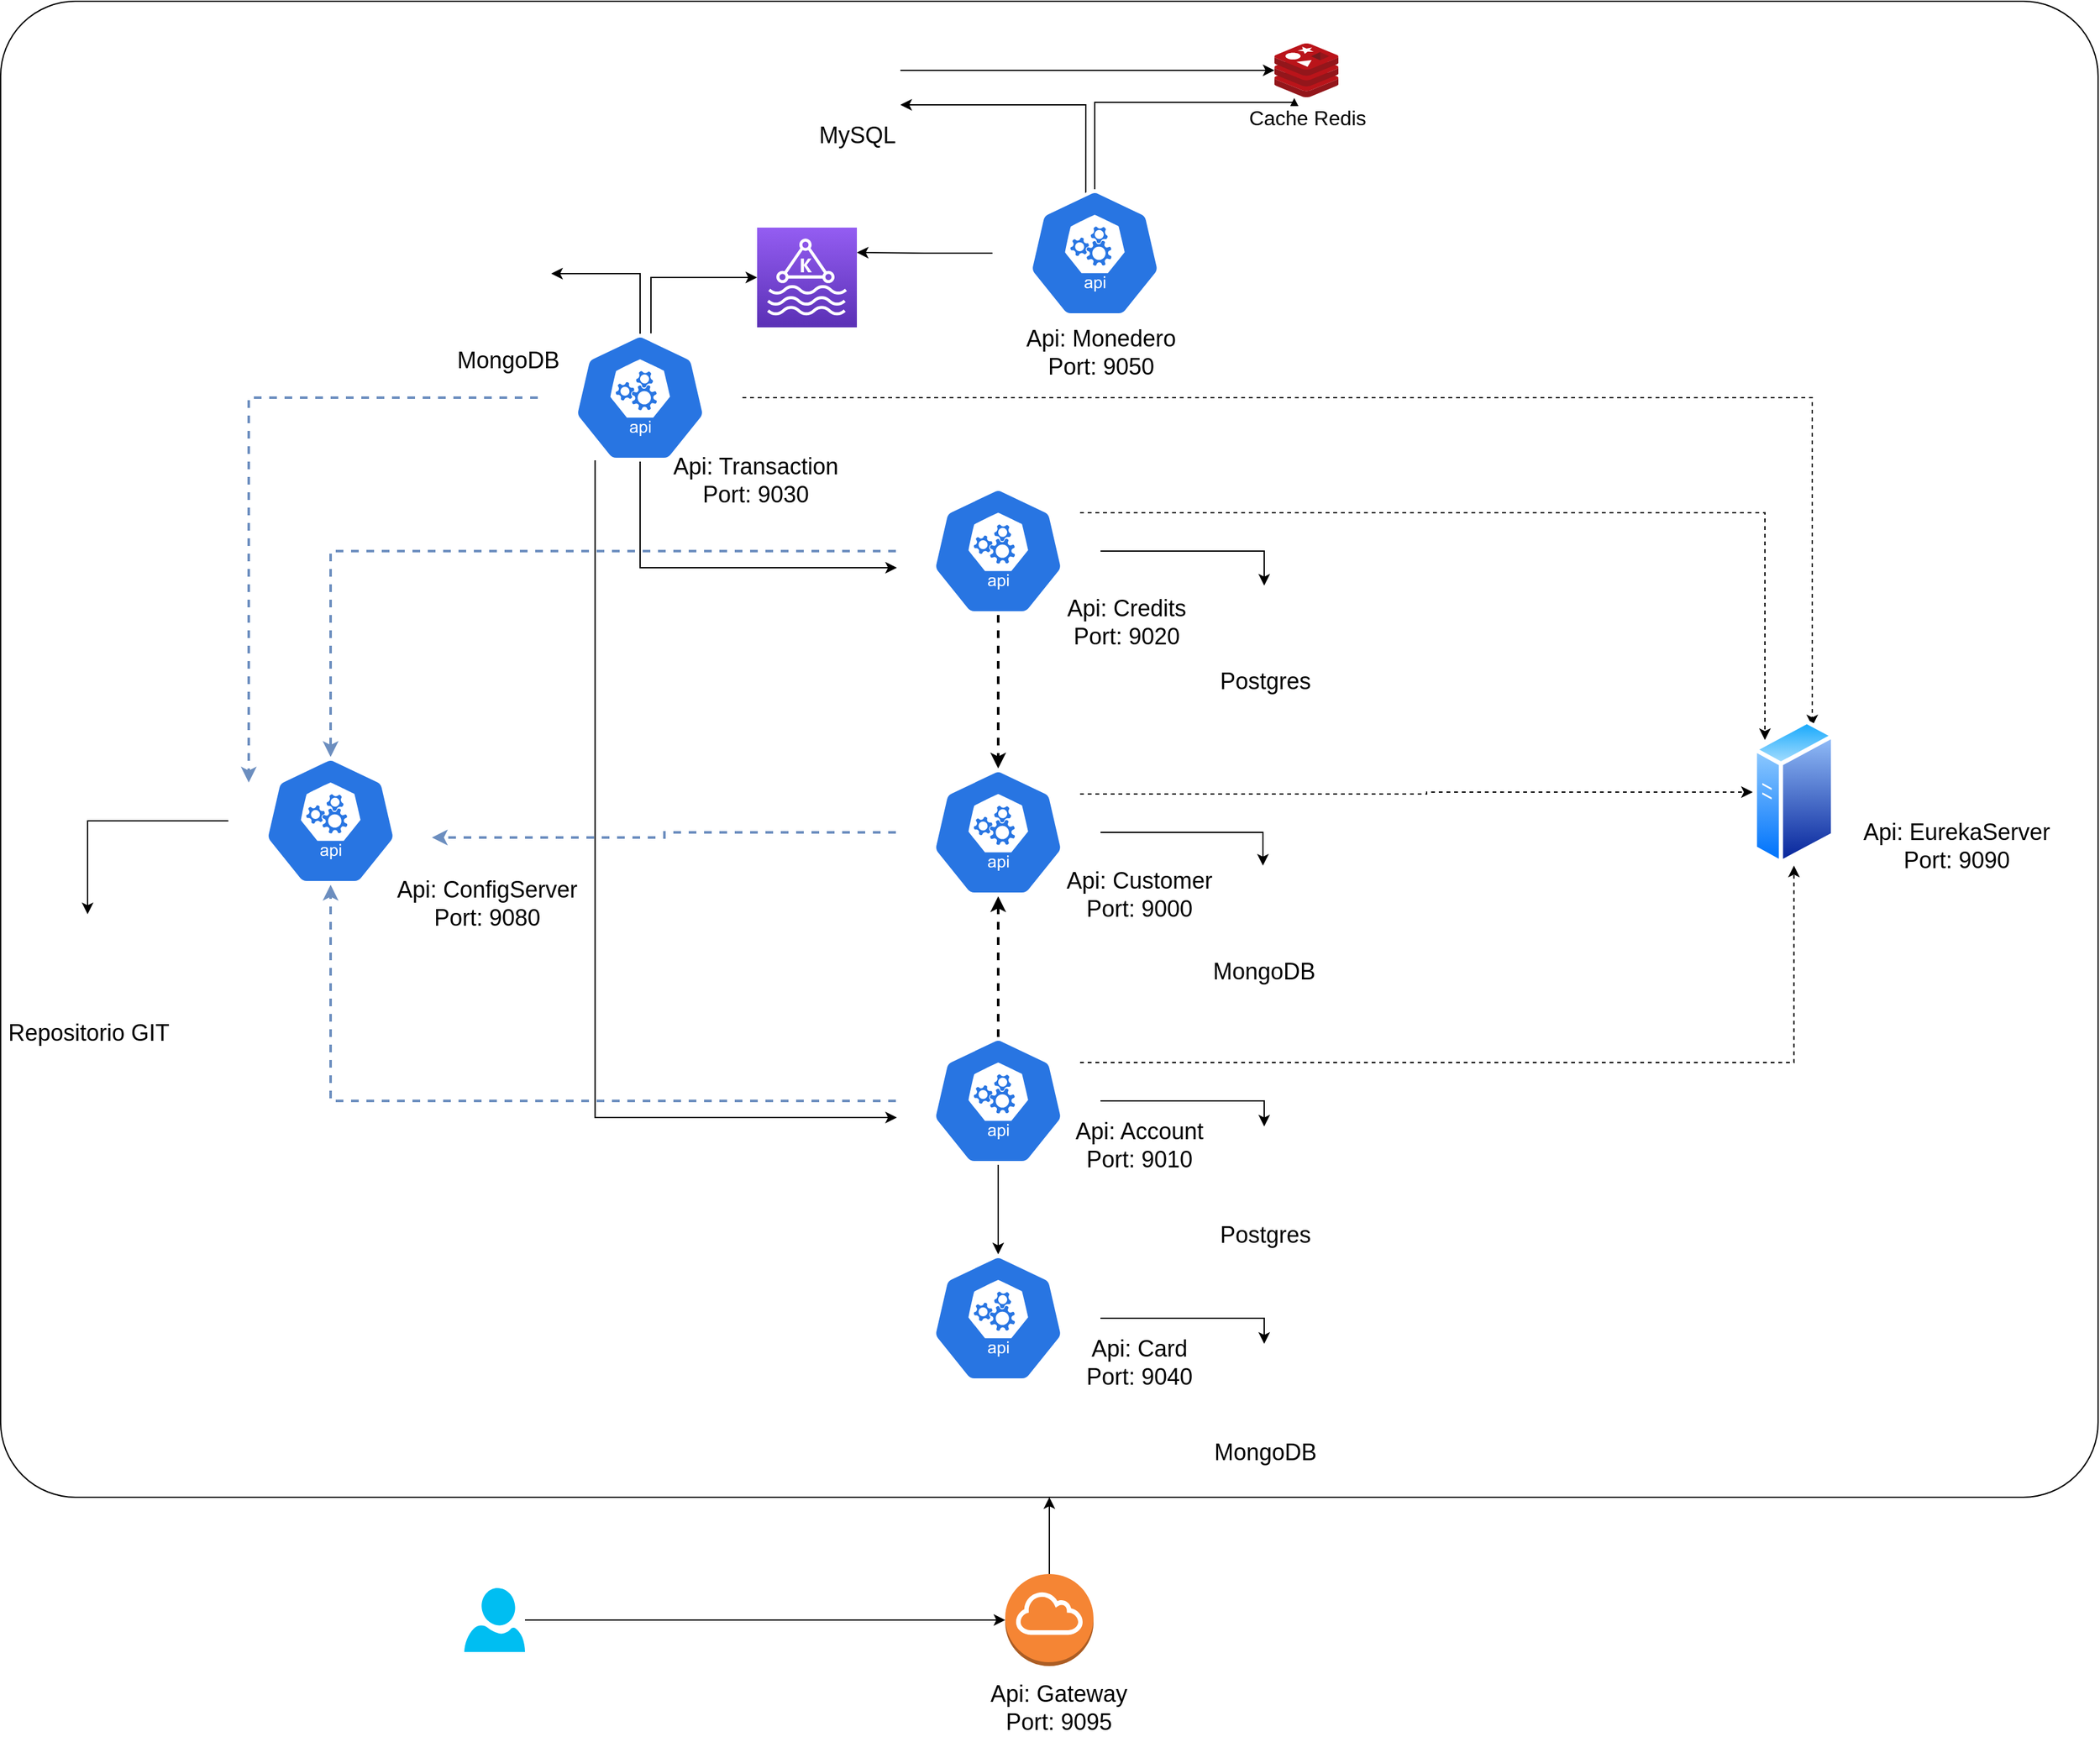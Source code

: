 <mxfile version="20.3.0" type="device" pages="2"><diagram name="Page-1" id="e3a06f82-3646-2815-327d-82caf3d4e204"><mxGraphModel dx="1922" dy="2219" grid="0" gridSize="10" guides="1" tooltips="1" connect="1" arrows="1" fold="1" page="1" pageScale="1.5" pageWidth="1169" pageHeight="826" background="none" math="0" shadow="0"><root><mxCell id="0" style=";html=1;"/><mxCell id="1" style=";html=1;" parent="0"/><mxCell id="uEugJP3mROyl1svzty02-6" value="" style="rounded=1;whiteSpace=wrap;html=1;arcSize=5;" parent="1" vertex="1"><mxGeometry x="51.5" y="-160" width="1640" height="1170" as="geometry"/></mxCell><mxCell id="dN-wXDbTbQcWqet0-IBB-1" value="&lt;font style=&quot;font-size: 18px;&quot;&gt;MongoDB&lt;/font&gt;" style="shape=image;html=1;verticalAlign=top;verticalLabelPosition=bottom;labelBackgroundColor=#ffffff;imageAspect=0;aspect=fixed;image=https://cdn4.iconfinder.com/data/icons/Primo_Icons/PNG/128x128/database_active.png" parent="1" vertex="1"><mxGeometry x="1005.5" y="516" width="66" height="66" as="geometry"/></mxCell><mxCell id="dN-wXDbTbQcWqet0-IBB-2" value="&lt;font style=&quot;font-size: 18px;&quot;&gt;Postgres&lt;/font&gt;" style="shape=image;html=1;verticalAlign=top;verticalLabelPosition=bottom;labelBackgroundColor=#ffffff;imageAspect=0;aspect=fixed;image=https://cdn4.iconfinder.com/data/icons/Primo_Icons/PNG/128x128/database_active.png" parent="1" vertex="1"><mxGeometry x="1005.5" y="720" width="68" height="68" as="geometry"/></mxCell><mxCell id="dN-wXDbTbQcWqet0-IBB-4" style="edgeStyle=orthogonalEdgeStyle;rounded=0;orthogonalLoop=1;jettySize=auto;html=1;entryX=0.5;entryY=0;entryDx=0;entryDy=0;" parent="1" source="dN-wXDbTbQcWqet0-IBB-3" target="dN-wXDbTbQcWqet0-IBB-1" edge="1"><mxGeometry relative="1" as="geometry"/></mxCell><mxCell id="qxqco0_UDsjfnpBZdCfZ-5" style="edgeStyle=orthogonalEdgeStyle;rounded=0;orthogonalLoop=1;jettySize=auto;html=1;entryX=0;entryY=0.5;entryDx=0;entryDy=0;exitX=0.9;exitY=0.2;exitDx=0;exitDy=0;exitPerimeter=0;dashed=1;" parent="1" source="dN-wXDbTbQcWqet0-IBB-3" target="qxqco0_UDsjfnpBZdCfZ-1" edge="1"><mxGeometry relative="1" as="geometry"/></mxCell><mxCell id="qxqco0_UDsjfnpBZdCfZ-10" style="edgeStyle=orthogonalEdgeStyle;rounded=0;orthogonalLoop=1;jettySize=auto;html=1;entryX=0.995;entryY=0.63;entryDx=0;entryDy=0;entryPerimeter=0;dashed=1;fillColor=#dae8fc;strokeColor=#6c8ebf;endSize=6;strokeWidth=2;" parent="1" source="dN-wXDbTbQcWqet0-IBB-3" target="qxqco0_UDsjfnpBZdCfZ-8" edge="1"><mxGeometry relative="1" as="geometry"/></mxCell><mxCell id="dN-wXDbTbQcWqet0-IBB-3" value="" style="sketch=0;html=1;dashed=0;whitespace=wrap;fillColor=#2875E2;strokeColor=#ffffff;points=[[0.005,0.63,0],[0.1,0.2,0],[0.9,0.2,0],[0.5,0,0],[0.995,0.63,0],[0.72,0.99,0],[0.5,1,0],[0.28,0.99,0]];shape=mxgraph.kubernetes.icon;prIcon=api" parent="1" vertex="1"><mxGeometry x="751.5" y="440" width="160" height="100" as="geometry"/></mxCell><mxCell id="6RL3uAQKzp40tsSBI6cF-1" value="&lt;font style=&quot;font-size: 18px;&quot;&gt;Api: Customer&lt;br&gt;Port: 9000&lt;/font&gt;" style="text;html=1;strokeColor=none;fillColor=none;align=center;verticalAlign=middle;whiteSpace=wrap;rounded=0;" parent="1" vertex="1"><mxGeometry x="881.5" y="524" width="120" height="30" as="geometry"/></mxCell><mxCell id="6RL3uAQKzp40tsSBI6cF-4" style="edgeStyle=orthogonalEdgeStyle;rounded=0;orthogonalLoop=1;jettySize=auto;html=1;entryX=0.5;entryY=0;entryDx=0;entryDy=0;" parent="1" source="6RL3uAQKzp40tsSBI6cF-2" target="dN-wXDbTbQcWqet0-IBB-2" edge="1"><mxGeometry relative="1" as="geometry"/></mxCell><mxCell id="qxqco0_UDsjfnpBZdCfZ-3" style="edgeStyle=orthogonalEdgeStyle;rounded=0;orthogonalLoop=1;jettySize=auto;html=1;entryX=0.5;entryY=1;entryDx=0;entryDy=0;exitX=0.9;exitY=0.2;exitDx=0;exitDy=0;exitPerimeter=0;dashed=1;" parent="1" source="6RL3uAQKzp40tsSBI6cF-2" target="qxqco0_UDsjfnpBZdCfZ-1" edge="1"><mxGeometry relative="1" as="geometry"/></mxCell><mxCell id="qxqco0_UDsjfnpBZdCfZ-13" style="edgeStyle=orthogonalEdgeStyle;rounded=0;orthogonalLoop=1;jettySize=auto;html=1;entryX=0.5;entryY=1;entryDx=0;entryDy=0;entryPerimeter=0;dashed=1;fillColor=#dae8fc;strokeColor=#6c8ebf;endSize=6;strokeWidth=2;" parent="1" source="6RL3uAQKzp40tsSBI6cF-2" target="qxqco0_UDsjfnpBZdCfZ-8" edge="1"><mxGeometry relative="1" as="geometry"/></mxCell><mxCell id="qxqco0_UDsjfnpBZdCfZ-14" style="edgeStyle=orthogonalEdgeStyle;rounded=0;orthogonalLoop=1;jettySize=auto;html=1;entryX=0.5;entryY=1;entryDx=0;entryDy=0;entryPerimeter=0;dashed=1;endSize=6;strokeColor=default;strokeWidth=2;" parent="1" source="6RL3uAQKzp40tsSBI6cF-2" target="dN-wXDbTbQcWqet0-IBB-3" edge="1"><mxGeometry relative="1" as="geometry"/></mxCell><mxCell id="GO2MfbL3ci0-ruRU1eLF-5" style="edgeStyle=orthogonalEdgeStyle;rounded=0;orthogonalLoop=1;jettySize=auto;html=1;entryX=0.5;entryY=0;entryDx=0;entryDy=0;entryPerimeter=0;" parent="1" source="6RL3uAQKzp40tsSBI6cF-2" target="GO2MfbL3ci0-ruRU1eLF-3" edge="1"><mxGeometry relative="1" as="geometry"/></mxCell><mxCell id="6RL3uAQKzp40tsSBI6cF-2" value="" style="sketch=0;html=1;dashed=0;whitespace=wrap;fillColor=#2875E2;strokeColor=#ffffff;points=[[0.005,0.63,0],[0.1,0.2,0],[0.9,0.2,0],[0.5,0,0],[0.995,0.63,0],[0.72,0.99,0],[0.5,1,0],[0.28,0.99,0]];shape=mxgraph.kubernetes.icon;prIcon=api" parent="1" vertex="1"><mxGeometry x="751.5" y="650" width="160" height="100" as="geometry"/></mxCell><mxCell id="6RL3uAQKzp40tsSBI6cF-3" value="&lt;font style=&quot;font-size: 18px;&quot;&gt;Api: Account&lt;br&gt;Port: 9010&lt;/font&gt;" style="text;html=1;strokeColor=none;fillColor=none;align=center;verticalAlign=middle;whiteSpace=wrap;rounded=0;" parent="1" vertex="1"><mxGeometry x="881.5" y="720" width="120" height="30" as="geometry"/></mxCell><mxCell id="6RL3uAQKzp40tsSBI6cF-5" value="&lt;font style=&quot;font-size: 18px;&quot;&gt;Postgres&lt;/font&gt;" style="shape=image;html=1;verticalAlign=top;verticalLabelPosition=bottom;labelBackgroundColor=#ffffff;imageAspect=0;aspect=fixed;image=https://cdn4.iconfinder.com/data/icons/Primo_Icons/PNG/128x128/database_active.png" parent="1" vertex="1"><mxGeometry x="1010.5" y="297" width="58" height="58" as="geometry"/></mxCell><mxCell id="6RL3uAQKzp40tsSBI6cF-6" style="edgeStyle=orthogonalEdgeStyle;rounded=0;orthogonalLoop=1;jettySize=auto;html=1;entryX=0.5;entryY=0;entryDx=0;entryDy=0;" parent="1" source="6RL3uAQKzp40tsSBI6cF-7" target="6RL3uAQKzp40tsSBI6cF-5" edge="1"><mxGeometry relative="1" as="geometry"/></mxCell><mxCell id="qxqco0_UDsjfnpBZdCfZ-2" style="edgeStyle=orthogonalEdgeStyle;rounded=0;orthogonalLoop=1;jettySize=auto;html=1;exitX=0.9;exitY=0.2;exitDx=0;exitDy=0;exitPerimeter=0;entryX=0;entryY=0;entryDx=0;entryDy=0;dashed=1;" parent="1" source="6RL3uAQKzp40tsSBI6cF-7" target="qxqco0_UDsjfnpBZdCfZ-1" edge="1"><mxGeometry relative="1" as="geometry"/></mxCell><mxCell id="qxqco0_UDsjfnpBZdCfZ-11" style="edgeStyle=orthogonalEdgeStyle;rounded=0;orthogonalLoop=1;jettySize=auto;html=1;entryX=0.5;entryY=0;entryDx=0;entryDy=0;entryPerimeter=0;dashed=1;fillColor=#dae8fc;strokeColor=#6c8ebf;endSize=6;strokeWidth=2;" parent="1" source="6RL3uAQKzp40tsSBI6cF-7" target="qxqco0_UDsjfnpBZdCfZ-8" edge="1"><mxGeometry relative="1" as="geometry"/></mxCell><mxCell id="qxqco0_UDsjfnpBZdCfZ-15" style="edgeStyle=orthogonalEdgeStyle;rounded=0;orthogonalLoop=1;jettySize=auto;html=1;entryX=0.5;entryY=0;entryDx=0;entryDy=0;entryPerimeter=0;dashed=1;endSize=6;strokeColor=default;strokeWidth=2;" parent="1" source="6RL3uAQKzp40tsSBI6cF-7" target="dN-wXDbTbQcWqet0-IBB-3" edge="1"><mxGeometry relative="1" as="geometry"/></mxCell><mxCell id="6RL3uAQKzp40tsSBI6cF-7" value="" style="sketch=0;html=1;dashed=0;whitespace=wrap;fillColor=#2875E2;strokeColor=#ffffff;points=[[0.005,0.63,0],[0.1,0.2,0],[0.9,0.2,0],[0.5,0,0],[0.995,0.63,0],[0.72,0.99,0],[0.5,1,0],[0.28,0.99,0]];shape=mxgraph.kubernetes.icon;prIcon=api" parent="1" vertex="1"><mxGeometry x="751.5" y="220" width="160" height="100" as="geometry"/></mxCell><mxCell id="6RL3uAQKzp40tsSBI6cF-8" value="&lt;font style=&quot;font-size: 18px;&quot;&gt;Api: Credits&lt;br&gt;Port: 9020&lt;/font&gt;" style="text;html=1;strokeColor=none;fillColor=none;align=center;verticalAlign=middle;whiteSpace=wrap;rounded=0;" parent="1" vertex="1"><mxGeometry x="871.5" y="311" width="120" height="30" as="geometry"/></mxCell><mxCell id="6RL3uAQKzp40tsSBI6cF-9" value="&lt;font style=&quot;font-size: 18px;&quot;&gt;MongoDB&lt;/font&gt;" style="shape=image;html=1;verticalAlign=top;verticalLabelPosition=bottom;labelBackgroundColor=#ffffff;imageAspect=0;aspect=fixed;image=https://cdn4.iconfinder.com/data/icons/Primo_Icons/PNG/128x128/database_active.png" parent="1" vertex="1"><mxGeometry x="414" y="36" width="68" height="68" as="geometry"/></mxCell><mxCell id="6RL3uAQKzp40tsSBI6cF-10" style="edgeStyle=orthogonalEdgeStyle;rounded=0;orthogonalLoop=1;jettySize=auto;html=1;entryX=1;entryY=0.25;entryDx=0;entryDy=0;" parent="1" source="6RL3uAQKzp40tsSBI6cF-11" target="6RL3uAQKzp40tsSBI6cF-9" edge="1"><mxGeometry relative="1" as="geometry"><mxPoint x="511.5" y="80" as="targetPoint"/></mxGeometry></mxCell><mxCell id="6RL3uAQKzp40tsSBI6cF-17" style="edgeStyle=orthogonalEdgeStyle;rounded=0;orthogonalLoop=1;jettySize=auto;html=1;entryX=0.005;entryY=0.63;entryDx=0;entryDy=0;entryPerimeter=0;fontSize=18;exitX=0.5;exitY=1;exitDx=0;exitDy=0;exitPerimeter=0;" parent="1" source="6RL3uAQKzp40tsSBI6cF-11" target="6RL3uAQKzp40tsSBI6cF-7" edge="1"><mxGeometry relative="1" as="geometry"/></mxCell><mxCell id="6RL3uAQKzp40tsSBI6cF-18" style="edgeStyle=orthogonalEdgeStyle;rounded=0;orthogonalLoop=1;jettySize=auto;html=1;entryX=0.005;entryY=0.63;entryDx=0;entryDy=0;entryPerimeter=0;fontSize=18;exitX=0.28;exitY=0.99;exitDx=0;exitDy=0;exitPerimeter=0;" parent="1" source="6RL3uAQKzp40tsSBI6cF-11" target="6RL3uAQKzp40tsSBI6cF-2" edge="1"><mxGeometry relative="1" as="geometry"/></mxCell><mxCell id="qxqco0_UDsjfnpBZdCfZ-6" style="edgeStyle=orthogonalEdgeStyle;rounded=0;orthogonalLoop=1;jettySize=auto;html=1;entryX=0.75;entryY=0;entryDx=0;entryDy=0;dashed=1;" parent="1" source="6RL3uAQKzp40tsSBI6cF-11" target="qxqco0_UDsjfnpBZdCfZ-1" edge="1"><mxGeometry relative="1" as="geometry"/></mxCell><mxCell id="qxqco0_UDsjfnpBZdCfZ-12" style="edgeStyle=orthogonalEdgeStyle;rounded=0;orthogonalLoop=1;jettySize=auto;html=1;entryX=0.1;entryY=0.2;entryDx=0;entryDy=0;entryPerimeter=0;dashed=1;fillColor=#dae8fc;strokeColor=#6c8ebf;endSize=6;strokeWidth=2;" parent="1" source="6RL3uAQKzp40tsSBI6cF-11" target="qxqco0_UDsjfnpBZdCfZ-8" edge="1"><mxGeometry relative="1" as="geometry"/></mxCell><mxCell id="ICBz6puoNVKDmENVNibW-11" style="edgeStyle=orthogonalEdgeStyle;rounded=0;orthogonalLoop=1;jettySize=auto;html=1;entryX=0;entryY=0.5;entryDx=0;entryDy=0;entryPerimeter=0;exitX=0.553;exitY=-0.002;exitDx=0;exitDy=0;exitPerimeter=0;" edge="1" parent="1" source="6RL3uAQKzp40tsSBI6cF-11" target="ICBz6puoNVKDmENVNibW-10"><mxGeometry relative="1" as="geometry"/></mxCell><mxCell id="6RL3uAQKzp40tsSBI6cF-11" value="" style="sketch=0;html=1;dashed=0;whitespace=wrap;fillColor=#2875E2;strokeColor=#ffffff;points=[[0.005,0.63,0],[0.1,0.2,0],[0.9,0.2,0],[0.5,0,0],[0.995,0.63,0],[0.72,0.99,0],[0.5,1,0],[0.28,0.99,0]];shape=mxgraph.kubernetes.icon;prIcon=api" parent="1" vertex="1"><mxGeometry x="471.5" y="100" width="160" height="100" as="geometry"/></mxCell><mxCell id="6RL3uAQKzp40tsSBI6cF-12" value="&lt;font style=&quot;font-size: 18px;&quot;&gt;Api: Transaction&lt;br&gt;Port: 9030&lt;/font&gt;" style="text;html=1;strokeColor=none;fillColor=none;align=center;verticalAlign=middle;whiteSpace=wrap;rounded=0;" parent="1" vertex="1"><mxGeometry x="571.5" y="200" width="140" height="30" as="geometry"/></mxCell><mxCell id="qxqco0_UDsjfnpBZdCfZ-1" value="" style="aspect=fixed;perimeter=ellipsePerimeter;html=1;align=center;shadow=0;dashed=0;spacingTop=3;image;image=img/lib/active_directory/generic_server.svg;" parent="1" vertex="1"><mxGeometry x="1421.5" y="401" width="64.4" height="115" as="geometry"/></mxCell><mxCell id="qxqco0_UDsjfnpBZdCfZ-7" value="&lt;font style=&quot;font-size: 18px;&quot;&gt;Api: EurekaServer&lt;br&gt;Port: 9090&lt;/font&gt;" style="text;html=1;strokeColor=none;fillColor=none;align=center;verticalAlign=middle;whiteSpace=wrap;rounded=0;" parent="1" vertex="1"><mxGeometry x="1485.9" y="486" width="190" height="30" as="geometry"/></mxCell><mxCell id="KnO_NrOgCz2fqm7gvOoi-2" style="edgeStyle=orthogonalEdgeStyle;rounded=0;orthogonalLoop=1;jettySize=auto;html=1;entryX=0.5;entryY=0;entryDx=0;entryDy=0;fontSize=18;" parent="1" source="qxqco0_UDsjfnpBZdCfZ-8" target="KnO_NrOgCz2fqm7gvOoi-1" edge="1"><mxGeometry relative="1" as="geometry"/></mxCell><mxCell id="qxqco0_UDsjfnpBZdCfZ-8" value="" style="sketch=0;html=1;dashed=0;whitespace=wrap;fillColor=#2875E2;strokeColor=#ffffff;points=[[0.005,0.63,0],[0.1,0.2,0],[0.9,0.2,0],[0.5,0,0],[0.995,0.63,0],[0.72,0.99,0],[0.5,1,0],[0.28,0.99,0]];shape=mxgraph.kubernetes.icon;prIcon=api" parent="1" vertex="1"><mxGeometry x="229.5" y="431" width="160" height="100" as="geometry"/></mxCell><mxCell id="qxqco0_UDsjfnpBZdCfZ-9" value="&lt;font style=&quot;font-size: 18px;&quot;&gt;Api: ConfigServer&lt;br&gt;Port: 9080&lt;/font&gt;" style="text;html=1;strokeColor=none;fillColor=none;align=center;verticalAlign=middle;whiteSpace=wrap;rounded=0;" parent="1" vertex="1"><mxGeometry x="351.5" y="531" width="160" height="30" as="geometry"/></mxCell><mxCell id="KnO_NrOgCz2fqm7gvOoi-1" value="&lt;font style=&quot;font-size: 18px;&quot;&gt;Repositorio GIT&lt;/font&gt;" style="shape=image;html=1;verticalAlign=top;verticalLabelPosition=bottom;labelBackgroundColor=#ffffff;imageAspect=0;aspect=fixed;image=https://cdn0.iconfinder.com/data/icons/social-network-9/50/29-128.png" parent="1" vertex="1"><mxGeometry x="81.5" y="554" width="76" height="76" as="geometry"/></mxCell><mxCell id="GO2MfbL3ci0-ruRU1eLF-1" value="&lt;span style=&quot;font-size: 18px;&quot;&gt;MongoDB&lt;/span&gt;" style="shape=image;html=1;verticalAlign=top;verticalLabelPosition=bottom;labelBackgroundColor=#ffffff;imageAspect=0;aspect=fixed;image=https://cdn4.iconfinder.com/data/icons/Primo_Icons/PNG/128x128/database_active.png" parent="1" vertex="1"><mxGeometry x="1005.5" y="890" width="68" height="68" as="geometry"/></mxCell><mxCell id="GO2MfbL3ci0-ruRU1eLF-2" style="edgeStyle=orthogonalEdgeStyle;rounded=0;orthogonalLoop=1;jettySize=auto;html=1;entryX=0.5;entryY=0;entryDx=0;entryDy=0;" parent="1" source="GO2MfbL3ci0-ruRU1eLF-3" target="GO2MfbL3ci0-ruRU1eLF-1" edge="1"><mxGeometry relative="1" as="geometry"/></mxCell><mxCell id="GO2MfbL3ci0-ruRU1eLF-3" value="" style="sketch=0;html=1;dashed=0;whitespace=wrap;fillColor=#2875E2;strokeColor=#ffffff;points=[[0.005,0.63,0],[0.1,0.2,0],[0.9,0.2,0],[0.5,0,0],[0.995,0.63,0],[0.72,0.99,0],[0.5,1,0],[0.28,0.99,0]];shape=mxgraph.kubernetes.icon;prIcon=api" parent="1" vertex="1"><mxGeometry x="751.5" y="820" width="160" height="100" as="geometry"/></mxCell><mxCell id="GO2MfbL3ci0-ruRU1eLF-4" value="&lt;font style=&quot;font-size: 18px;&quot;&gt;Api: Card&lt;br&gt;Port: 9040&lt;/font&gt;" style="text;html=1;strokeColor=none;fillColor=none;align=center;verticalAlign=middle;whiteSpace=wrap;rounded=0;" parent="1" vertex="1"><mxGeometry x="881.5" y="890" width="120" height="30" as="geometry"/></mxCell><mxCell id="uEugJP3mROyl1svzty02-2" value="&lt;font style=&quot;font-size: 18px;&quot;&gt;Api: Gateway&lt;br&gt;Port: 9095&lt;/font&gt;" style="text;html=1;strokeColor=none;fillColor=none;align=center;verticalAlign=middle;whiteSpace=wrap;rounded=0;" parent="1" vertex="1"><mxGeometry x="798.5" y="1160" width="160" height="30" as="geometry"/></mxCell><mxCell id="uEugJP3mROyl1svzty02-7" style="edgeStyle=orthogonalEdgeStyle;rounded=0;orthogonalLoop=1;jettySize=auto;html=1;entryX=0.5;entryY=1;entryDx=0;entryDy=0;" parent="1" source="uEugJP3mROyl1svzty02-3" target="uEugJP3mROyl1svzty02-6" edge="1"><mxGeometry relative="1" as="geometry"/></mxCell><mxCell id="uEugJP3mROyl1svzty02-3" value="" style="outlineConnect=0;dashed=0;verticalLabelPosition=bottom;verticalAlign=top;align=center;html=1;shape=mxgraph.aws3.internet_gateway;fillColor=#F58534;gradientColor=none;" parent="1" vertex="1"><mxGeometry x="837" y="1070" width="69" height="72" as="geometry"/></mxCell><mxCell id="uEugJP3mROyl1svzty02-5" style="edgeStyle=orthogonalEdgeStyle;rounded=0;orthogonalLoop=1;jettySize=auto;html=1;entryX=0;entryY=0.5;entryDx=0;entryDy=0;entryPerimeter=0;" parent="1" source="uEugJP3mROyl1svzty02-4" target="uEugJP3mROyl1svzty02-3" edge="1"><mxGeometry relative="1" as="geometry"/></mxCell><mxCell id="uEugJP3mROyl1svzty02-4" value="" style="verticalLabelPosition=bottom;html=1;verticalAlign=top;align=center;strokeColor=none;fillColor=#00BEF2;shape=mxgraph.azure.user;" parent="1" vertex="1"><mxGeometry x="414" y="1081" width="47.5" height="50" as="geometry"/></mxCell><mxCell id="ICBz6puoNVKDmENVNibW-8" style="edgeStyle=orthogonalEdgeStyle;rounded=0;orthogonalLoop=1;jettySize=auto;html=1;" edge="1" parent="1" source="ICBz6puoNVKDmENVNibW-1" target="ICBz6puoNVKDmENVNibW-6"><mxGeometry relative="1" as="geometry"/></mxCell><mxCell id="ICBz6puoNVKDmENVNibW-1" value="&lt;font style=&quot;font-size: 18px;&quot;&gt;MySQL&lt;/font&gt;" style="shape=image;html=1;verticalAlign=top;verticalLabelPosition=bottom;labelBackgroundColor=#ffffff;imageAspect=0;aspect=fixed;image=https://cdn4.iconfinder.com/data/icons/Primo_Icons/PNG/128x128/database_active.png" vertex="1" parent="1"><mxGeometry x="687" y="-140" width="68" height="68" as="geometry"/></mxCell><mxCell id="ICBz6puoNVKDmENVNibW-5" style="edgeStyle=orthogonalEdgeStyle;rounded=0;orthogonalLoop=1;jettySize=auto;html=1;entryX=0.309;entryY=1.014;entryDx=0;entryDy=0;entryPerimeter=0;exitX=0.5;exitY=0;exitDx=0;exitDy=0;exitPerimeter=0;" edge="1" parent="1" source="ICBz6puoNVKDmENVNibW-3" target="ICBz6puoNVKDmENVNibW-6"><mxGeometry relative="1" as="geometry"><Array as="points"><mxPoint x="907" y="-81"/><mxPoint x="1063" y="-81"/></Array></mxGeometry></mxCell><mxCell id="ICBz6puoNVKDmENVNibW-7" style="edgeStyle=orthogonalEdgeStyle;rounded=0;orthogonalLoop=1;jettySize=auto;html=1;exitX=0.456;exitY=0.08;exitDx=0;exitDy=0;exitPerimeter=0;" edge="1" parent="1" source="ICBz6puoNVKDmENVNibW-3" target="ICBz6puoNVKDmENVNibW-1"><mxGeometry relative="1" as="geometry"><Array as="points"><mxPoint x="900" y="-79"/></Array></mxGeometry></mxCell><mxCell id="ICBz6puoNVKDmENVNibW-12" style="edgeStyle=orthogonalEdgeStyle;rounded=0;orthogonalLoop=1;jettySize=auto;html=1;entryX=1;entryY=0.25;entryDx=0;entryDy=0;entryPerimeter=0;" edge="1" parent="1" source="ICBz6puoNVKDmENVNibW-3" target="ICBz6puoNVKDmENVNibW-10"><mxGeometry relative="1" as="geometry"/></mxCell><mxCell id="ICBz6puoNVKDmENVNibW-3" value="" style="sketch=0;html=1;dashed=0;whitespace=wrap;fillColor=#2875E2;strokeColor=#ffffff;points=[[0.005,0.63,0],[0.1,0.2,0],[0.9,0.2,0],[0.5,0,0],[0.995,0.63,0],[0.72,0.99,0],[0.5,1,0],[0.28,0.99,0]];shape=mxgraph.kubernetes.icon;prIcon=api" vertex="1" parent="1"><mxGeometry x="827" y="-13" width="160" height="100" as="geometry"/></mxCell><mxCell id="ICBz6puoNVKDmENVNibW-4" value="&lt;font style=&quot;font-size: 18px;&quot;&gt;Api: Monedero&lt;br&gt;Port: 9050&lt;/font&gt;" style="text;html=1;strokeColor=none;fillColor=none;align=center;verticalAlign=middle;whiteSpace=wrap;rounded=0;" vertex="1" parent="1"><mxGeometry x="842" y="100" width="140" height="30" as="geometry"/></mxCell><mxCell id="ICBz6puoNVKDmENVNibW-6" value="&lt;font style=&quot;font-size: 16px;&quot;&gt;Cache Redis&lt;/font&gt;" style="sketch=0;aspect=fixed;html=1;points=[];align=center;image;fontSize=12;image=img/lib/mscae/Cache_Redis_Product.svg;" vertex="1" parent="1"><mxGeometry x="1047.5" y="-127" width="50" height="42" as="geometry"/></mxCell><mxCell id="ICBz6puoNVKDmENVNibW-10" value="" style="sketch=0;points=[[0,0,0],[0.25,0,0],[0.5,0,0],[0.75,0,0],[1,0,0],[0,1,0],[0.25,1,0],[0.5,1,0],[0.75,1,0],[1,1,0],[0,0.25,0],[0,0.5,0],[0,0.75,0],[1,0.25,0],[1,0.5,0],[1,0.75,0]];outlineConnect=0;fontColor=#232F3E;gradientColor=#945DF2;gradientDirection=north;fillColor=#5A30B5;strokeColor=#ffffff;dashed=0;verticalLabelPosition=bottom;verticalAlign=top;align=center;html=1;fontSize=12;fontStyle=0;aspect=fixed;shape=mxgraph.aws4.resourceIcon;resIcon=mxgraph.aws4.managed_streaming_for_kafka;" vertex="1" parent="1"><mxGeometry x="643" y="17" width="78" height="78" as="geometry"/></mxCell></root></mxGraphModel></diagram><diagram id="dw5x7UoUHklXkhh8BDn1" name="Página-2"><mxGraphModel dx="1038" dy="539" grid="1" gridSize="10" guides="1" tooltips="1" connect="1" arrows="1" fold="1" page="1" pageScale="1" pageWidth="827" pageHeight="1169" math="0" shadow="0"><root><mxCell id="0"/><mxCell id="1" parent="0"/><mxCell id="s3XNuIFhLNzncLDt-Sb0-6" value="" style="ellipse;shape=cloud;whiteSpace=wrap;html=1;" vertex="1" parent="1"><mxGeometry x="230" width="580" height="500" as="geometry"/></mxCell><mxCell id="s3XNuIFhLNzncLDt-Sb0-31" value="" style="shape=cube;whiteSpace=wrap;html=1;boundedLbl=1;backgroundOutline=1;darkOpacity=0.05;darkOpacity2=0.1;" vertex="1" parent="1"><mxGeometry x="330" y="40" width="480" height="390" as="geometry"/></mxCell><mxCell id="s3XNuIFhLNzncLDt-Sb0-5" style="edgeStyle=orthogonalEdgeStyle;rounded=0;orthogonalLoop=1;jettySize=auto;html=1;entryX=0.16;entryY=0.55;entryDx=0;entryDy=0;entryPerimeter=0;" edge="1" parent="1" source="s3XNuIFhLNzncLDt-Sb0-1" target="s3XNuIFhLNzncLDt-Sb0-6"><mxGeometry relative="1" as="geometry"><mxPoint x="234" y="270" as="targetPoint"/></mxGeometry></mxCell><mxCell id="s3XNuIFhLNzncLDt-Sb0-1" value="FrontEnd" style="shape=internalStorage;whiteSpace=wrap;html=1;backgroundOutline=1;dx=10;dy=10;" vertex="1" parent="1"><mxGeometry x="60" y="230" width="90" height="90" as="geometry"/></mxCell><mxCell id="s3XNuIFhLNzncLDt-Sb0-16" style="edgeStyle=orthogonalEdgeStyle;rounded=0;orthogonalLoop=1;jettySize=auto;html=1;entryX=0.5;entryY=0;entryDx=0;entryDy=0;entryPerimeter=0;" edge="1" parent="1" source="s3XNuIFhLNzncLDt-Sb0-7" target="s3XNuIFhLNzncLDt-Sb0-10"><mxGeometry relative="1" as="geometry"/></mxCell><mxCell id="s3XNuIFhLNzncLDt-Sb0-17" style="edgeStyle=orthogonalEdgeStyle;rounded=0;orthogonalLoop=1;jettySize=auto;html=1;entryX=0.005;entryY=0.63;entryDx=0;entryDy=0;entryPerimeter=0;" edge="1" parent="1" source="s3XNuIFhLNzncLDt-Sb0-7" target="s3XNuIFhLNzncLDt-Sb0-11"><mxGeometry relative="1" as="geometry"/></mxCell><mxCell id="s3XNuIFhLNzncLDt-Sb0-22" style="edgeStyle=orthogonalEdgeStyle;rounded=0;orthogonalLoop=1;jettySize=auto;html=1;entryX=1;entryY=0.5;entryDx=0;entryDy=0;entryPerimeter=0;" edge="1" parent="1" source="s3XNuIFhLNzncLDt-Sb0-7" target="s3XNuIFhLNzncLDt-Sb0-21"><mxGeometry relative="1" as="geometry"/></mxCell><mxCell id="s3XNuIFhLNzncLDt-Sb0-7" value="" style="sketch=0;html=1;dashed=0;whitespace=wrap;fillColor=#2875E2;strokeColor=#ffffff;points=[[0.005,0.63,0],[0.1,0.2,0],[0.9,0.2,0],[0.5,0,0],[0.995,0.63,0],[0.72,0.99,0],[0.5,1,0],[0.28,0.99,0]];shape=mxgraph.kubernetes.icon;prIcon=api" vertex="1" parent="1"><mxGeometry x="500" y="130" width="50" height="48" as="geometry"/></mxCell><mxCell id="s3XNuIFhLNzncLDt-Sb0-20" style="edgeStyle=orthogonalEdgeStyle;rounded=0;orthogonalLoop=1;jettySize=auto;html=1;entryX=0.005;entryY=0.63;entryDx=0;entryDy=0;entryPerimeter=0;" edge="1" parent="1" source="s3XNuIFhLNzncLDt-Sb0-8" target="s3XNuIFhLNzncLDt-Sb0-18"><mxGeometry relative="1" as="geometry"/></mxCell><mxCell id="s3XNuIFhLNzncLDt-Sb0-8" value="" style="sketch=0;html=1;dashed=0;whitespace=wrap;fillColor=#2875E2;strokeColor=#ffffff;points=[[0.005,0.63,0],[0.1,0.2,0],[0.9,0.2,0],[0.5,0,0],[0.995,0.63,0],[0.72,0.99,0],[0.5,1,0],[0.28,0.99,0]];shape=mxgraph.kubernetes.icon;prIcon=api" vertex="1" parent="1"><mxGeometry x="500" y="230" width="50" height="48" as="geometry"/></mxCell><mxCell id="s3XNuIFhLNzncLDt-Sb0-9" value="" style="sketch=0;html=1;dashed=0;whitespace=wrap;fillColor=#2875E2;strokeColor=#ffffff;points=[[0.005,0.63,0],[0.1,0.2,0],[0.9,0.2,0],[0.5,0,0],[0.995,0.63,0],[0.72,0.99,0],[0.5,1,0],[0.28,0.99,0]];shape=mxgraph.kubernetes.icon;prIcon=api" vertex="1" parent="1"><mxGeometry x="500" y="330" width="50" height="48" as="geometry"/></mxCell><mxCell id="s3XNuIFhLNzncLDt-Sb0-25" style="edgeStyle=orthogonalEdgeStyle;rounded=0;orthogonalLoop=1;jettySize=auto;html=1;entryX=0;entryY=0.5;entryDx=0;entryDy=0;entryPerimeter=0;" edge="1" parent="1" source="s3XNuIFhLNzncLDt-Sb0-10" target="s3XNuIFhLNzncLDt-Sb0-23"><mxGeometry relative="1" as="geometry"/></mxCell><mxCell id="s3XNuIFhLNzncLDt-Sb0-10" value="" style="sketch=0;html=1;dashed=0;whitespace=wrap;fillColor=#2875E2;strokeColor=#ffffff;points=[[0.005,0.63,0],[0.1,0.2,0],[0.9,0.2,0],[0.5,0,0],[0.995,0.63,0],[0.72,0.99,0],[0.5,1,0],[0.28,0.99,0]];shape=mxgraph.kubernetes.icon;prIcon=api" vertex="1" parent="1"><mxGeometry x="640" y="182" width="50" height="48" as="geometry"/></mxCell><mxCell id="s3XNuIFhLNzncLDt-Sb0-27" style="edgeStyle=orthogonalEdgeStyle;rounded=0;orthogonalLoop=1;jettySize=auto;html=1;entryX=0;entryY=0.5;entryDx=0;entryDy=0;entryPerimeter=0;" edge="1" parent="1" source="s3XNuIFhLNzncLDt-Sb0-11" target="s3XNuIFhLNzncLDt-Sb0-26"><mxGeometry relative="1" as="geometry"/></mxCell><mxCell id="s3XNuIFhLNzncLDt-Sb0-11" value="" style="sketch=0;html=1;dashed=0;whitespace=wrap;fillColor=#2875E2;strokeColor=#ffffff;points=[[0.005,0.63,0],[0.1,0.2,0],[0.9,0.2,0],[0.5,0,0],[0.995,0.63,0],[0.72,0.99,0],[0.5,1,0],[0.28,0.99,0]];shape=mxgraph.kubernetes.icon;prIcon=api" vertex="1" parent="1"><mxGeometry x="640" y="278" width="50" height="48" as="geometry"/></mxCell><mxCell id="s3XNuIFhLNzncLDt-Sb0-13" style="edgeStyle=orthogonalEdgeStyle;rounded=0;orthogonalLoop=1;jettySize=auto;html=1;entryX=0.005;entryY=0.63;entryDx=0;entryDy=0;entryPerimeter=0;" edge="1" parent="1" source="s3XNuIFhLNzncLDt-Sb0-12" target="s3XNuIFhLNzncLDt-Sb0-7"><mxGeometry relative="1" as="geometry"/></mxCell><mxCell id="s3XNuIFhLNzncLDt-Sb0-14" style="edgeStyle=orthogonalEdgeStyle;rounded=0;orthogonalLoop=1;jettySize=auto;html=1;entryX=0.005;entryY=0.63;entryDx=0;entryDy=0;entryPerimeter=0;" edge="1" parent="1" source="s3XNuIFhLNzncLDt-Sb0-12" target="s3XNuIFhLNzncLDt-Sb0-8"><mxGeometry relative="1" as="geometry"/></mxCell><mxCell id="s3XNuIFhLNzncLDt-Sb0-15" style="edgeStyle=orthogonalEdgeStyle;rounded=0;orthogonalLoop=1;jettySize=auto;html=1;entryX=0.005;entryY=0.63;entryDx=0;entryDy=0;entryPerimeter=0;" edge="1" parent="1" source="s3XNuIFhLNzncLDt-Sb0-12" target="s3XNuIFhLNzncLDt-Sb0-9"><mxGeometry relative="1" as="geometry"/></mxCell><mxCell id="s3XNuIFhLNzncLDt-Sb0-12" value="" style="outlineConnect=0;dashed=0;verticalLabelPosition=bottom;verticalAlign=top;align=center;html=1;shape=mxgraph.aws3.internet_gateway;fillColor=#F58534;gradientColor=none;" vertex="1" parent="1"><mxGeometry x="350" y="239" width="69" height="72" as="geometry"/></mxCell><mxCell id="s3XNuIFhLNzncLDt-Sb0-18" value="" style="sketch=0;html=1;dashed=0;whitespace=wrap;fillColor=#2875E2;strokeColor=#ffffff;points=[[0.005,0.63,0],[0.1,0.2,0],[0.9,0.2,0],[0.5,0,0],[0.995,0.63,0],[0.72,0.99,0],[0.5,1,0],[0.28,0.99,0]];shape=mxgraph.kubernetes.icon;prIcon=api" vertex="1" parent="1"><mxGeometry x="610" y="350" width="50" height="48" as="geometry"/></mxCell><mxCell id="s3XNuIFhLNzncLDt-Sb0-21" value="" style="shape=cylinder3;whiteSpace=wrap;html=1;boundedLbl=1;backgroundOutline=1;size=3.8;" vertex="1" parent="1"><mxGeometry x="470" y="70" width="30" height="40" as="geometry"/></mxCell><mxCell id="s3XNuIFhLNzncLDt-Sb0-23" value="" style="shape=cylinder3;whiteSpace=wrap;html=1;boundedLbl=1;backgroundOutline=1;size=3.8;" vertex="1" parent="1"><mxGeometry x="720" y="160" width="30" height="40" as="geometry"/></mxCell><mxCell id="s3XNuIFhLNzncLDt-Sb0-26" value="" style="shape=cylinder3;whiteSpace=wrap;html=1;boundedLbl=1;backgroundOutline=1;size=3.8;" vertex="1" parent="1"><mxGeometry x="730" y="300" width="30" height="40" as="geometry"/></mxCell><mxCell id="s3XNuIFhLNzncLDt-Sb0-29" value="" style="verticalLabelPosition=bottom;html=1;verticalAlign=top;align=center;strokeColor=none;fillColor=#00BEF2;shape=mxgraph.azure.github_code;pointerEvents=1;" vertex="1" parent="1"><mxGeometry x="760" y="510" width="50" height="50" as="geometry"/></mxCell><mxCell id="s3XNuIFhLNzncLDt-Sb0-32" value="Contenedor&lt;br&gt;Docker&lt;br&gt;Kubernet" style="text;html=1;strokeColor=none;fillColor=none;align=center;verticalAlign=middle;whiteSpace=wrap;rounded=0;" vertex="1" parent="1"><mxGeometry x="359" y="75" width="60" height="30" as="geometry"/></mxCell><mxCell id="s3XNuIFhLNzncLDt-Sb0-34" style="edgeStyle=orthogonalEdgeStyle;rounded=0;orthogonalLoop=1;jettySize=auto;html=1;entryX=0;entryY=0.5;entryDx=0;entryDy=0;entryPerimeter=0;" edge="1" parent="1" source="s3XNuIFhLNzncLDt-Sb0-33" target="s3XNuIFhLNzncLDt-Sb0-29"><mxGeometry relative="1" as="geometry"/></mxCell><mxCell id="s3XNuIFhLNzncLDt-Sb0-33" value="" style="sketch=0;html=1;dashed=0;whitespace=wrap;fillColor=#2875E2;strokeColor=#ffffff;points=[[0.005,0.63,0],[0.1,0.2,0],[0.9,0.2,0],[0.5,0,0],[0.995,0.63,0],[0.72,0.99,0],[0.5,1,0],[0.28,0.99,0]];shape=mxgraph.kubernetes.icon;prIcon=api" vertex="1" parent="1"><mxGeometry x="380" y="378" width="50" height="48" as="geometry"/></mxCell></root></mxGraphModel></diagram></mxfile>